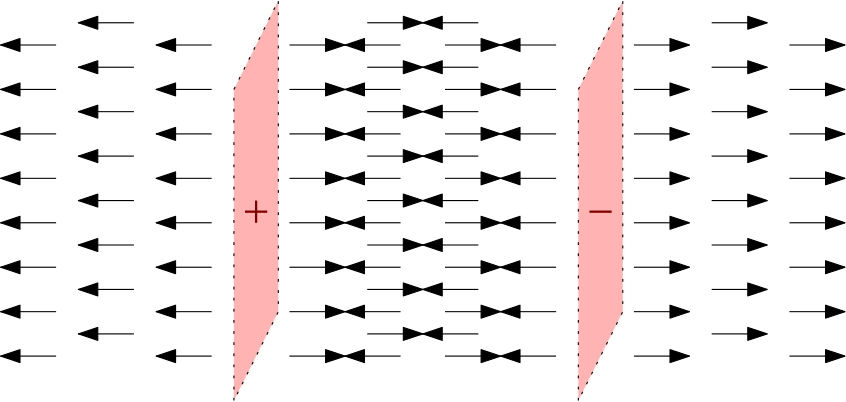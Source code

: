<?xml version="1.0"?>
<!DOCTYPE ipe SYSTEM "ipe.dtd">
<ipe version="70218" creator="Ipe 7.2.28">
<info created="D:20241113141044" modified="D:20241113141641"/>
<ipestyle name="basic">
<symbol name="arrow/arc(spx)">
<path stroke="sym-stroke" fill="sym-stroke" pen="sym-pen">
0 0 m
-1 0.333 l
-1 -0.333 l
h
</path>
</symbol>
<symbol name="arrow/farc(spx)">
<path stroke="sym-stroke" fill="white" pen="sym-pen">
0 0 m
-1 0.333 l
-1 -0.333 l
h
</path>
</symbol>
<symbol name="arrow/ptarc(spx)">
<path stroke="sym-stroke" fill="sym-stroke" pen="sym-pen">
0 0 m
-1 0.333 l
-0.8 0 l
-1 -0.333 l
h
</path>
</symbol>
<symbol name="arrow/fptarc(spx)">
<path stroke="sym-stroke" fill="white" pen="sym-pen">
0 0 m
-1 0.333 l
-0.8 0 l
-1 -0.333 l
h
</path>
</symbol>
<symbol name="mark/circle(sx)" transformations="translations">
<path fill="sym-stroke">
0.6 0 0 0.6 0 0 e
0.4 0 0 0.4 0 0 e
</path>
</symbol>
<symbol name="mark/disk(sx)" transformations="translations">
<path fill="sym-stroke">
0.6 0 0 0.6 0 0 e
</path>
</symbol>
<symbol name="mark/fdisk(sfx)" transformations="translations">
<group>
<path fill="sym-fill">
0.5 0 0 0.5 0 0 e
</path>
<path fill="sym-stroke" fillrule="eofill">
0.6 0 0 0.6 0 0 e
0.4 0 0 0.4 0 0 e
</path>
</group>
</symbol>
<symbol name="mark/box(sx)" transformations="translations">
<path fill="sym-stroke" fillrule="eofill">
-0.6 -0.6 m
0.6 -0.6 l
0.6 0.6 l
-0.6 0.6 l
h
-0.4 -0.4 m
0.4 -0.4 l
0.4 0.4 l
-0.4 0.4 l
h
</path>
</symbol>
<symbol name="mark/square(sx)" transformations="translations">
<path fill="sym-stroke">
-0.6 -0.6 m
0.6 -0.6 l
0.6 0.6 l
-0.6 0.6 l
h
</path>
</symbol>
<symbol name="mark/fsquare(sfx)" transformations="translations">
<group>
<path fill="sym-fill">
-0.5 -0.5 m
0.5 -0.5 l
0.5 0.5 l
-0.5 0.5 l
h
</path>
<path fill="sym-stroke" fillrule="eofill">
-0.6 -0.6 m
0.6 -0.6 l
0.6 0.6 l
-0.6 0.6 l
h
-0.4 -0.4 m
0.4 -0.4 l
0.4 0.4 l
-0.4 0.4 l
h
</path>
</group>
</symbol>
<symbol name="mark/cross(sx)" transformations="translations">
<group>
<path fill="sym-stroke">
-0.43 -0.57 m
0.57 0.43 l
0.43 0.57 l
-0.57 -0.43 l
h
</path>
<path fill="sym-stroke">
-0.43 0.57 m
0.57 -0.43 l
0.43 -0.57 l
-0.57 0.43 l
h
</path>
</group>
</symbol>
<symbol name="arrow/fnormal(spx)">
<path stroke="sym-stroke" fill="white" pen="sym-pen">
0 0 m
-1 0.333 l
-1 -0.333 l
h
</path>
</symbol>
<symbol name="arrow/pointed(spx)">
<path stroke="sym-stroke" fill="sym-stroke" pen="sym-pen">
0 0 m
-1 0.333 l
-0.8 0 l
-1 -0.333 l
h
</path>
</symbol>
<symbol name="arrow/fpointed(spx)">
<path stroke="sym-stroke" fill="white" pen="sym-pen">
0 0 m
-1 0.333 l
-0.8 0 l
-1 -0.333 l
h
</path>
</symbol>
<symbol name="arrow/linear(spx)">
<path stroke="sym-stroke" pen="sym-pen">
-1 0.333 m
0 0 l
-1 -0.333 l
</path>
</symbol>
<symbol name="arrow/fdouble(spx)">
<path stroke="sym-stroke" fill="white" pen="sym-pen">
0 0 m
-1 0.333 l
-1 -0.333 l
h
-1 0 m
-2 0.333 l
-2 -0.333 l
h
</path>
</symbol>
<symbol name="arrow/double(spx)">
<path stroke="sym-stroke" fill="sym-stroke" pen="sym-pen">
0 0 m
-1 0.333 l
-1 -0.333 l
h
-1 0 m
-2 0.333 l
-2 -0.333 l
h
</path>
</symbol>
<symbol name="arrow/mid-normal(spx)">
<path stroke="sym-stroke" fill="sym-stroke" pen="sym-pen">
0.5 0 m
-0.5 0.333 l
-0.5 -0.333 l
h
</path>
</symbol>
<symbol name="arrow/mid-fnormal(spx)">
<path stroke="sym-stroke" fill="white" pen="sym-pen">
0.5 0 m
-0.5 0.333 l
-0.5 -0.333 l
h
</path>
</symbol>
<symbol name="arrow/mid-pointed(spx)">
<path stroke="sym-stroke" fill="sym-stroke" pen="sym-pen">
0.5 0 m
-0.5 0.333 l
-0.3 0 l
-0.5 -0.333 l
h
</path>
</symbol>
<symbol name="arrow/mid-fpointed(spx)">
<path stroke="sym-stroke" fill="white" pen="sym-pen">
0.5 0 m
-0.5 0.333 l
-0.3 0 l
-0.5 -0.333 l
h
</path>
</symbol>
<symbol name="arrow/mid-double(spx)">
<path stroke="sym-stroke" fill="sym-stroke" pen="sym-pen">
1 0 m
0 0.333 l
0 -0.333 l
h
0 0 m
-1 0.333 l
-1 -0.333 l
h
</path>
</symbol>
<symbol name="arrow/mid-fdouble(spx)">
<path stroke="sym-stroke" fill="white" pen="sym-pen">
1 0 m
0 0.333 l
0 -0.333 l
h
0 0 m
-1 0.333 l
-1 -0.333 l
h
</path>
</symbol>
<anglesize name="22.5 deg" value="22.5"/>
<anglesize name="30 deg" value="30"/>
<anglesize name="45 deg" value="45"/>
<anglesize name="60 deg" value="60"/>
<anglesize name="90 deg" value="90"/>
<arrowsize name="large" value="10"/>
<arrowsize name="small" value="5"/>
<arrowsize name="tiny" value="3"/>
<color name="blue" value="0 0 1"/>
<color name="brown" value="0.647 0.165 0.165"/>
<color name="darkblue" value="0 0 0.545"/>
<color name="darkcyan" value="0 0.545 0.545"/>
<color name="darkgray" value="0.663"/>
<color name="darkgreen" value="0 0.392 0"/>
<color name="darkmagenta" value="0.545 0 0.545"/>
<color name="darkorange" value="1 0.549 0"/>
<color name="darkred" value="0.545 0 0"/>
<color name="gold" value="1 0.843 0"/>
<color name="gray" value="0.745"/>
<color name="green" value="0 1 0"/>
<color name="lightblue" value="0.678 0.847 0.902"/>
<color name="lightcyan" value="0.878 1 1"/>
<color name="lightgray" value="0.827"/>
<color name="lightgreen" value="0.565 0.933 0.565"/>
<color name="lightyellow" value="1 1 0.878"/>
<color name="navy" value="0 0 0.502"/>
<color name="orange" value="1 0.647 0"/>
<color name="pink" value="1 0.753 0.796"/>
<color name="purple" value="0.627 0.125 0.941"/>
<color name="red" value="1 0 0"/>
<color name="seagreen" value="0.18 0.545 0.341"/>
<color name="turquoise" value="0.251 0.878 0.816"/>
<color name="violet" value="0.933 0.51 0.933"/>
<color name="yellow" value="1 1 0"/>
<dashstyle name="dash dot dotted" value="[4 2 1 2 1 2] 0"/>
<dashstyle name="dash dotted" value="[4 2 1 2] 0"/>
<dashstyle name="dashed" value="[4] 0"/>
<dashstyle name="dotted" value="[1 3] 0"/>
<gridsize name="10 pts (~3.5 mm)" value="10"/>
<gridsize name="14 pts (~5 mm)" value="14"/>
<gridsize name="16 pts (~6 mm)" value="16"/>
<gridsize name="20 pts (~7 mm)" value="20"/>
<gridsize name="28 pts (~10 mm)" value="28"/>
<gridsize name="32 pts (~12 mm)" value="32"/>
<gridsize name="4 pts" value="4"/>
<gridsize name="56 pts (~20 mm)" value="56"/>
<gridsize name="8 pts (~3 mm)" value="8"/>
<opacity name="10%" value="0.1"/>
<opacity name="30%" value="0.3"/>
<opacity name="50%" value="0.5"/>
<opacity name="75%" value="0.75"/>
<pen name="fat" value="1.2"/>
<pen name="heavier" value="0.8"/>
<pen name="ultrafat" value="2"/>
<symbolsize name="large" value="5"/>
<symbolsize name="small" value="2"/>
<symbolsize name="tiny" value="1.1"/>
<textsize name="Huge" value="\Huge"/>
<textsize name="LARGE" value="\LARGE"/>
<textsize name="Large" value="\Large"/>
<textsize name="footnote" value="\footnotesize"/>
<textsize name="huge" value="\huge"/>
<textsize name="large" value="\large"/>
<textsize name="script" value="\scriptsize"/>
<textsize name="small" value="\small"/>
<textsize name="tiny" value="\tiny"/>
<textstyle name="center" begin="\begin{center}" end="\end{center}"/>
<textstyle name="item" begin="\begin{itemize}\item{}" end="\end{itemize}"/>
<textstyle name="itemize" begin="\begin{itemize}" end="\end{itemize}"/>
<tiling name="falling" angle="-60" step="4" width="1"/>
<tiling name="rising" angle="30" step="4" width="1"/>
</ipestyle>
<page>
<layer name="alpha"/>
<view layers="alpha" active="alpha"/>
<path layer="alpha" stroke="0" fill="1 0 0" dash="dotted" opacity="30%" stroke-opacity="opaque">
224 640 m
224 752 l
240 784 l
240 672 l
h
</path>
<path matrix="1 0 0 1 0 -8" stroke="0" fill="0.502" arrow="normal/normal" opacity="30%" stroke-opacity="opaque">
244 776 m
264 776 l
</path>
<path matrix="1 0 0 1 0 -24" stroke="0" fill="0.502" arrow="normal/normal" opacity="30%" stroke-opacity="opaque">
244 776 m
264 776 l
</path>
<path matrix="1 0 0 1 0 -40" stroke="0" fill="0.502" arrow="normal/normal" opacity="30%" stroke-opacity="opaque">
244 776 m
264 776 l
</path>
<path matrix="1 0 0 1 0 -56" stroke="0" fill="0.502" arrow="normal/normal" opacity="30%" stroke-opacity="opaque">
244 776 m
264 776 l
</path>
<path matrix="1 0 0 1 0 -72" stroke="0" fill="0.502" arrow="normal/normal" opacity="30%" stroke-opacity="opaque">
244 776 m
264 776 l
</path>
<path matrix="1 0 0 1 0 -88" stroke="0" fill="0.502" arrow="normal/normal" opacity="30%" stroke-opacity="opaque">
244 776 m
264 776 l
</path>
<path matrix="1 0 0 1 0 -104" stroke="0" fill="0.502" arrow="normal/normal" opacity="30%" stroke-opacity="opaque">
244 776 m
264 776 l
</path>
<path matrix="1 0 0 1 0 -120" stroke="0" fill="0.502" arrow="normal/normal" opacity="30%" stroke-opacity="opaque">
244 776 m
264 776 l
</path>
<path matrix="1 0 0 1 28 0" stroke="0" fill="0.502" arrow="normal/normal" opacity="30%" stroke-opacity="opaque">
244 776 m
264 776 l
</path>
<path matrix="1 0 0 1 28 -16" stroke="0" fill="0.502" arrow="normal/normal" opacity="30%" stroke-opacity="opaque">
244 776 m
264 776 l
</path>
<path matrix="1 0 0 1 28 -32" stroke="0" fill="0.502" arrow="normal/normal" opacity="30%" stroke-opacity="opaque">
244 776 m
264 776 l
</path>
<path matrix="1 0 0 1 28 -48" stroke="0" fill="0.502" arrow="normal/normal" opacity="30%" stroke-opacity="opaque">
244 776 m
264 776 l
</path>
<path matrix="1 0 0 1 28 -64" stroke="0" fill="0.502" arrow="normal/normal" opacity="30%" stroke-opacity="opaque">
244 776 m
264 776 l
</path>
<path matrix="1 0 0 1 28 -80" stroke="0" fill="0.502" arrow="normal/normal" opacity="30%" stroke-opacity="opaque">
244 776 m
264 776 l
</path>
<path matrix="1 0 0 1 28 -96" stroke="0" fill="0.502" arrow="normal/normal" opacity="30%" stroke-opacity="opaque">
244 776 m
264 776 l
</path>
<path matrix="1 0 0 1 28 -112" stroke="0" fill="0.502" arrow="normal/normal" opacity="30%" stroke-opacity="opaque">
244 776 m
264 776 l
</path>
<path matrix="1 0 0 1 56 -8" stroke="0" fill="0.502" arrow="normal/normal" opacity="30%" stroke-opacity="opaque">
244 776 m
264 776 l
</path>
<path matrix="1 0 0 1 56 -24" stroke="0" fill="0.502" arrow="normal/normal" opacity="30%" stroke-opacity="opaque">
244 776 m
264 776 l
</path>
<path matrix="1 0 0 1 56 -40" stroke="0" fill="0.502" arrow="normal/normal" opacity="30%" stroke-opacity="opaque">
244 776 m
264 776 l
</path>
<path matrix="1 0 0 1 56 -56" stroke="0" fill="0.502" arrow="normal/normal" opacity="30%" stroke-opacity="opaque">
244 776 m
264 776 l
</path>
<path matrix="1 0 0 1 56 -72" stroke="0" fill="0.502" arrow="normal/normal" opacity="30%" stroke-opacity="opaque">
244 776 m
264 776 l
</path>
<path matrix="1 0 0 1 56 -88" stroke="0" fill="0.502" arrow="normal/normal" opacity="30%" stroke-opacity="opaque">
244 776 m
264 776 l
</path>
<path matrix="1 0 0 1 56 -104" stroke="0" fill="0.502" arrow="normal/normal" opacity="30%" stroke-opacity="opaque">
244 776 m
264 776 l
</path>
<path matrix="1 0 0 1 56 -120" stroke="0" fill="0.502" arrow="normal/normal" opacity="30%" stroke-opacity="opaque">
244 776 m
264 776 l
</path>
<path matrix="1 0 0 1 -104 -8" stroke="0" fill="0.502" rarrow="normal/normal" opacity="30%" stroke-opacity="opaque">
244 776 m
264 776 l
</path>
<path matrix="1 0 0 1 -104 -24" stroke="0" fill="0.502" rarrow="normal/normal" opacity="30%" stroke-opacity="opaque">
244 776 m
264 776 l
</path>
<path matrix="1 0 0 1 -104 -40" stroke="0" fill="0.502" rarrow="normal/normal" opacity="30%" stroke-opacity="opaque">
244 776 m
264 776 l
</path>
<path matrix="1 0 0 1 -104 -56" stroke="0" fill="0.502" rarrow="normal/normal" opacity="30%" stroke-opacity="opaque">
244 776 m
264 776 l
</path>
<path matrix="1 0 0 1 -104 -72" stroke="0" fill="0.502" rarrow="normal/normal" opacity="30%" stroke-opacity="opaque">
244 776 m
264 776 l
</path>
<path matrix="1 0 0 1 -104 -88" stroke="0" fill="0.502" rarrow="normal/normal" opacity="30%" stroke-opacity="opaque">
244 776 m
264 776 l
</path>
<path matrix="1 0 0 1 -104 -104" stroke="0" fill="0.502" rarrow="normal/normal" opacity="30%" stroke-opacity="opaque">
244 776 m
264 776 l
</path>
<path matrix="1 0 0 1 -104 -120" stroke="0" fill="0.502" rarrow="normal/normal" opacity="30%" stroke-opacity="opaque">
244 776 m
264 776 l
</path>
<path matrix="1 0 0 1 -76 0" stroke="0" fill="0.502" rarrow="normal/normal" opacity="30%" stroke-opacity="opaque">
244 776 m
264 776 l
</path>
<path matrix="1 0 0 1 -76 -16" stroke="0" fill="0.502" rarrow="normal/normal" opacity="30%" stroke-opacity="opaque">
244 776 m
264 776 l
</path>
<path matrix="1 0 0 1 -76 -32" stroke="0" fill="0.502" rarrow="normal/normal" opacity="30%" stroke-opacity="opaque">
244 776 m
264 776 l
</path>
<path matrix="1 0 0 1 -76 -48" stroke="0" fill="0.502" rarrow="normal/normal" opacity="30%" stroke-opacity="opaque">
244 776 m
264 776 l
</path>
<path matrix="1 0 0 1 -76 -64" stroke="0" fill="0.502" rarrow="normal/normal" opacity="30%" stroke-opacity="opaque">
244 776 m
264 776 l
</path>
<path matrix="1 0 0 1 -76 -80" stroke="0" fill="0.502" rarrow="normal/normal" opacity="30%" stroke-opacity="opaque">
244 776 m
264 776 l
</path>
<path matrix="1 0 0 1 -76 -96" stroke="0" fill="0.502" rarrow="normal/normal" opacity="30%" stroke-opacity="opaque">
244 776 m
264 776 l
</path>
<path matrix="1 0 0 1 -76 -112" stroke="0" fill="0.502" rarrow="normal/normal" opacity="30%" stroke-opacity="opaque">
244 776 m
264 776 l
</path>
<path matrix="1 0 0 1 -48 -8" stroke="0" fill="0.502" rarrow="normal/normal" opacity="30%" stroke-opacity="opaque">
244 776 m
264 776 l
</path>
<path matrix="1 0 0 1 -48 -24" stroke="0" fill="0.502" rarrow="normal/normal" opacity="30%" stroke-opacity="opaque">
244 776 m
264 776 l
</path>
<path matrix="1 0 0 1 -48 -40" stroke="0" fill="0.502" rarrow="normal/normal" opacity="30%" stroke-opacity="opaque">
244 776 m
264 776 l
</path>
<path matrix="1 0 0 1 -48 -56" stroke="0" fill="0.502" rarrow="normal/normal" opacity="30%" stroke-opacity="opaque">
244 776 m
264 776 l
</path>
<path matrix="1 0 0 1 -48 -72" stroke="0" fill="0.502" rarrow="normal/normal" opacity="30%" stroke-opacity="opaque">
244 776 m
264 776 l
</path>
<path matrix="1 0 0 1 -48 -88" stroke="0" fill="0.502" rarrow="normal/normal" opacity="30%" stroke-opacity="opaque">
244 776 m
264 776 l
</path>
<path matrix="1 0 0 1 -48 -104" stroke="0" fill="0.502" rarrow="normal/normal" opacity="30%" stroke-opacity="opaque">
244 776 m
264 776 l
</path>
<path matrix="1 0 0 1 -48 -120" stroke="0" fill="0.502" rarrow="normal/normal" opacity="30%" stroke-opacity="opaque">
244 776 m
264 776 l
</path>
<path matrix="1 0 0 1 124 0" stroke="0" fill="1 0 0" dash="dotted" opacity="30%" stroke-opacity="opaque">
224 640 m
224 752 l
240 784 l
240 672 l
h
</path>
<path matrix="1 0 0 1 124 -8" stroke="0" fill="0.502" arrow="normal/normal" opacity="30%" stroke-opacity="opaque">
244 776 m
264 776 l
</path>
<path matrix="1 0 0 1 124 -24" stroke="0" fill="0.502" arrow="normal/normal" opacity="30%" stroke-opacity="opaque">
244 776 m
264 776 l
</path>
<path matrix="1 0 0 1 124 -40" stroke="0" fill="0.502" arrow="normal/normal" opacity="30%" stroke-opacity="opaque">
244 776 m
264 776 l
</path>
<path matrix="1 0 0 1 124 -56" stroke="0" fill="0.502" arrow="normal/normal" opacity="30%" stroke-opacity="opaque">
244 776 m
264 776 l
</path>
<path matrix="1 0 0 1 124 -72" stroke="0" fill="0.502" arrow="normal/normal" opacity="30%" stroke-opacity="opaque">
244 776 m
264 776 l
</path>
<path matrix="1 0 0 1 124 -88" stroke="0" fill="0.502" arrow="normal/normal" opacity="30%" stroke-opacity="opaque">
244 776 m
264 776 l
</path>
<path matrix="1 0 0 1 124 -104" stroke="0" fill="0.502" arrow="normal/normal" opacity="30%" stroke-opacity="opaque">
244 776 m
264 776 l
</path>
<path matrix="1 0 0 1 124 -120" stroke="0" fill="0.502" arrow="normal/normal" opacity="30%" stroke-opacity="opaque">
244 776 m
264 776 l
</path>
<path matrix="1 0 0 1 152 0" stroke="0" fill="0.502" arrow="normal/normal" opacity="30%" stroke-opacity="opaque">
244 776 m
264 776 l
</path>
<path matrix="1 0 0 1 152 -16" stroke="0" fill="0.502" arrow="normal/normal" opacity="30%" stroke-opacity="opaque">
244 776 m
264 776 l
</path>
<path matrix="1 0 0 1 152 -32" stroke="0" fill="0.502" arrow="normal/normal" opacity="30%" stroke-opacity="opaque">
244 776 m
264 776 l
</path>
<path matrix="1 0 0 1 152 -48" stroke="0" fill="0.502" arrow="normal/normal" opacity="30%" stroke-opacity="opaque">
244 776 m
264 776 l
</path>
<path matrix="1 0 0 1 152 -64" stroke="0" fill="0.502" arrow="normal/normal" opacity="30%" stroke-opacity="opaque">
244 776 m
264 776 l
</path>
<path matrix="1 0 0 1 152 -80" stroke="0" fill="0.502" arrow="normal/normal" opacity="30%" stroke-opacity="opaque">
244 776 m
264 776 l
</path>
<path matrix="1 0 0 1 152 -96" stroke="0" fill="0.502" arrow="normal/normal" opacity="30%" stroke-opacity="opaque">
244 776 m
264 776 l
</path>
<path matrix="1 0 0 1 152 -112" stroke="0" fill="0.502" arrow="normal/normal" opacity="30%" stroke-opacity="opaque">
244 776 m
264 776 l
</path>
<path matrix="1 0 0 1 180 -8" stroke="0" fill="0.502" arrow="normal/normal" opacity="30%" stroke-opacity="opaque">
244 776 m
264 776 l
</path>
<path matrix="1 0 0 1 180 -24" stroke="0" fill="0.502" arrow="normal/normal" opacity="30%" stroke-opacity="opaque">
244 776 m
264 776 l
</path>
<path matrix="1 0 0 1 180 -40" stroke="0" fill="0.502" arrow="normal/normal" opacity="30%" stroke-opacity="opaque">
244 776 m
264 776 l
</path>
<path matrix="1 0 0 1 180 -56" stroke="0" fill="0.502" arrow="normal/normal" opacity="30%" stroke-opacity="opaque">
244 776 m
264 776 l
</path>
<path matrix="1 0 0 1 180 -72" stroke="0" fill="0.502" arrow="normal/normal" opacity="30%" stroke-opacity="opaque">
244 776 m
264 776 l
</path>
<path matrix="1 0 0 1 180 -88" stroke="0" fill="0.502" arrow="normal/normal" opacity="30%" stroke-opacity="opaque">
244 776 m
264 776 l
</path>
<path matrix="1 0 0 1 180 -104" stroke="0" fill="0.502" arrow="normal/normal" opacity="30%" stroke-opacity="opaque">
244 776 m
264 776 l
</path>
<path matrix="1 0 0 1 180 -120" stroke="0" fill="0.502" arrow="normal/normal" opacity="30%" stroke-opacity="opaque">
244 776 m
264 776 l
</path>
<path matrix="1 0 0 1 20 -8" stroke="0" fill="0.502" rarrow="normal/normal" opacity="30%" stroke-opacity="opaque">
244 776 m
264 776 l
</path>
<path matrix="1 0 0 1 20 -24" stroke="0" fill="0.502" rarrow="normal/normal" opacity="30%" stroke-opacity="opaque">
244 776 m
264 776 l
</path>
<path matrix="1 0 0 1 20 -40" stroke="0" fill="0.502" rarrow="normal/normal" opacity="30%" stroke-opacity="opaque">
244 776 m
264 776 l
</path>
<path matrix="1 0 0 1 20 -56" stroke="0" fill="0.502" rarrow="normal/normal" opacity="30%" stroke-opacity="opaque">
244 776 m
264 776 l
</path>
<path matrix="1 0 0 1 20 -72" stroke="0" fill="0.502" rarrow="normal/normal" opacity="30%" stroke-opacity="opaque">
244 776 m
264 776 l
</path>
<path matrix="1 0 0 1 20 -88" stroke="0" fill="0.502" rarrow="normal/normal" opacity="30%" stroke-opacity="opaque">
244 776 m
264 776 l
</path>
<path matrix="1 0 0 1 20 -104" stroke="0" fill="0.502" rarrow="normal/normal" opacity="30%" stroke-opacity="opaque">
244 776 m
264 776 l
</path>
<path matrix="1 0 0 1 20 -120" stroke="0" fill="0.502" rarrow="normal/normal" opacity="30%" stroke-opacity="opaque">
244 776 m
264 776 l
</path>
<path matrix="1 0 0 1 48 0" stroke="0" fill="0.502" rarrow="normal/normal" opacity="30%" stroke-opacity="opaque">
244 776 m
264 776 l
</path>
<path matrix="1 0 0 1 48 -16" stroke="0" fill="0.502" rarrow="normal/normal" opacity="30%" stroke-opacity="opaque">
244 776 m
264 776 l
</path>
<path matrix="1 0 0 1 48 -32" stroke="0" fill="0.502" rarrow="normal/normal" opacity="30%" stroke-opacity="opaque">
244 776 m
264 776 l
</path>
<path matrix="1 0 0 1 48 -48" stroke="0" fill="0.502" rarrow="normal/normal" opacity="30%" stroke-opacity="opaque">
244 776 m
264 776 l
</path>
<path matrix="1 0 0 1 48 -64" stroke="0" fill="0.502" rarrow="normal/normal" opacity="30%" stroke-opacity="opaque">
244 776 m
264 776 l
</path>
<path matrix="1 0 0 1 48 -80" stroke="0" fill="0.502" rarrow="normal/normal" opacity="30%" stroke-opacity="opaque">
244 776 m
264 776 l
</path>
<path matrix="1 0 0 1 48 -96" stroke="0" fill="0.502" rarrow="normal/normal" opacity="30%" stroke-opacity="opaque">
244 776 m
264 776 l
</path>
<path matrix="1 0 0 1 48 -112" stroke="0" fill="0.502" rarrow="normal/normal" opacity="30%" stroke-opacity="opaque">
244 776 m
264 776 l
</path>
<path matrix="1 0 0 1 76 -8" stroke="0" fill="0.502" rarrow="normal/normal" opacity="30%" stroke-opacity="opaque">
244 776 m
264 776 l
</path>
<path matrix="1 0 0 1 76 -24" stroke="0" fill="0.502" rarrow="normal/normal" opacity="30%" stroke-opacity="opaque">
244 776 m
264 776 l
</path>
<path matrix="1 0 0 1 76 -40" stroke="0" fill="0.502" rarrow="normal/normal" opacity="30%" stroke-opacity="opaque">
244 776 m
264 776 l
</path>
<path matrix="1 0 0 1 76 -56" stroke="0" fill="0.502" rarrow="normal/normal" opacity="30%" stroke-opacity="opaque">
244 776 m
264 776 l
</path>
<path matrix="1 0 0 1 76 -72" stroke="0" fill="0.502" rarrow="normal/normal" opacity="30%" stroke-opacity="opaque">
244 776 m
264 776 l
</path>
<path matrix="1 0 0 1 76 -88" stroke="0" fill="0.502" rarrow="normal/normal" opacity="30%" stroke-opacity="opaque">
244 776 m
264 776 l
</path>
<path matrix="1 0 0 1 76 -104" stroke="0" fill="0.502" rarrow="normal/normal" opacity="30%" stroke-opacity="opaque">
244 776 m
264 776 l
</path>
<path matrix="1 0 0 1 76 -120" stroke="0" fill="0.502" rarrow="normal/normal" opacity="30%" stroke-opacity="opaque">
244 776 m
264 776 l
</path>
<path stroke="0.502 0 0" fill="1 0 0" pen="heavier" opacity="30%" stroke-opacity="opaque">
228 708 m
236 708 l
</path>
<path stroke="0.502 0 0" fill="1 0 0" pen="heavier" opacity="30%" stroke-opacity="opaque">
232 712 m
232 704 l
</path>
<path matrix="1 0 0 1 124 0" stroke="0.502 0 0" fill="1 0 0" pen="heavier" opacity="30%" stroke-opacity="opaque">
228 708 m
236 708 l
</path>
</page>
</ipe>
